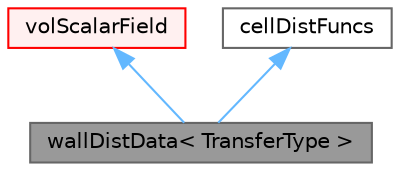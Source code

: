 digraph "wallDistData&lt; TransferType &gt;"
{
 // LATEX_PDF_SIZE
  bgcolor="transparent";
  edge [fontname=Helvetica,fontsize=10,labelfontname=Helvetica,labelfontsize=10];
  node [fontname=Helvetica,fontsize=10,shape=box,height=0.2,width=0.4];
  Node1 [id="Node000001",label="wallDistData\< TransferType \>",height=0.2,width=0.4,color="gray40", fillcolor="grey60", style="filled", fontcolor="black",tooltip="Wall distance calculation. Like wallDist but also transports extra data (template argument)."];
  Node2 -> Node1 [id="edge1_Node000001_Node000002",dir="back",color="steelblue1",style="solid",tooltip=" "];
  Node2 [id="Node000002",label="volScalarField",height=0.2,width=0.4,color="red", fillcolor="#FFF0F0", style="filled",URL="$classFoam_1_1GeometricField.html",tooltip=" "];
  Node18 -> Node1 [id="edge2_Node000001_Node000018",dir="back",color="steelblue1",style="solid",tooltip=" "];
  Node18 [id="Node000018",label="cellDistFuncs",height=0.2,width=0.4,color="gray40", fillcolor="white", style="filled",URL="$classFoam_1_1cellDistFuncs.html",tooltip="Collection of functions used in wall distance calculation."];
}
